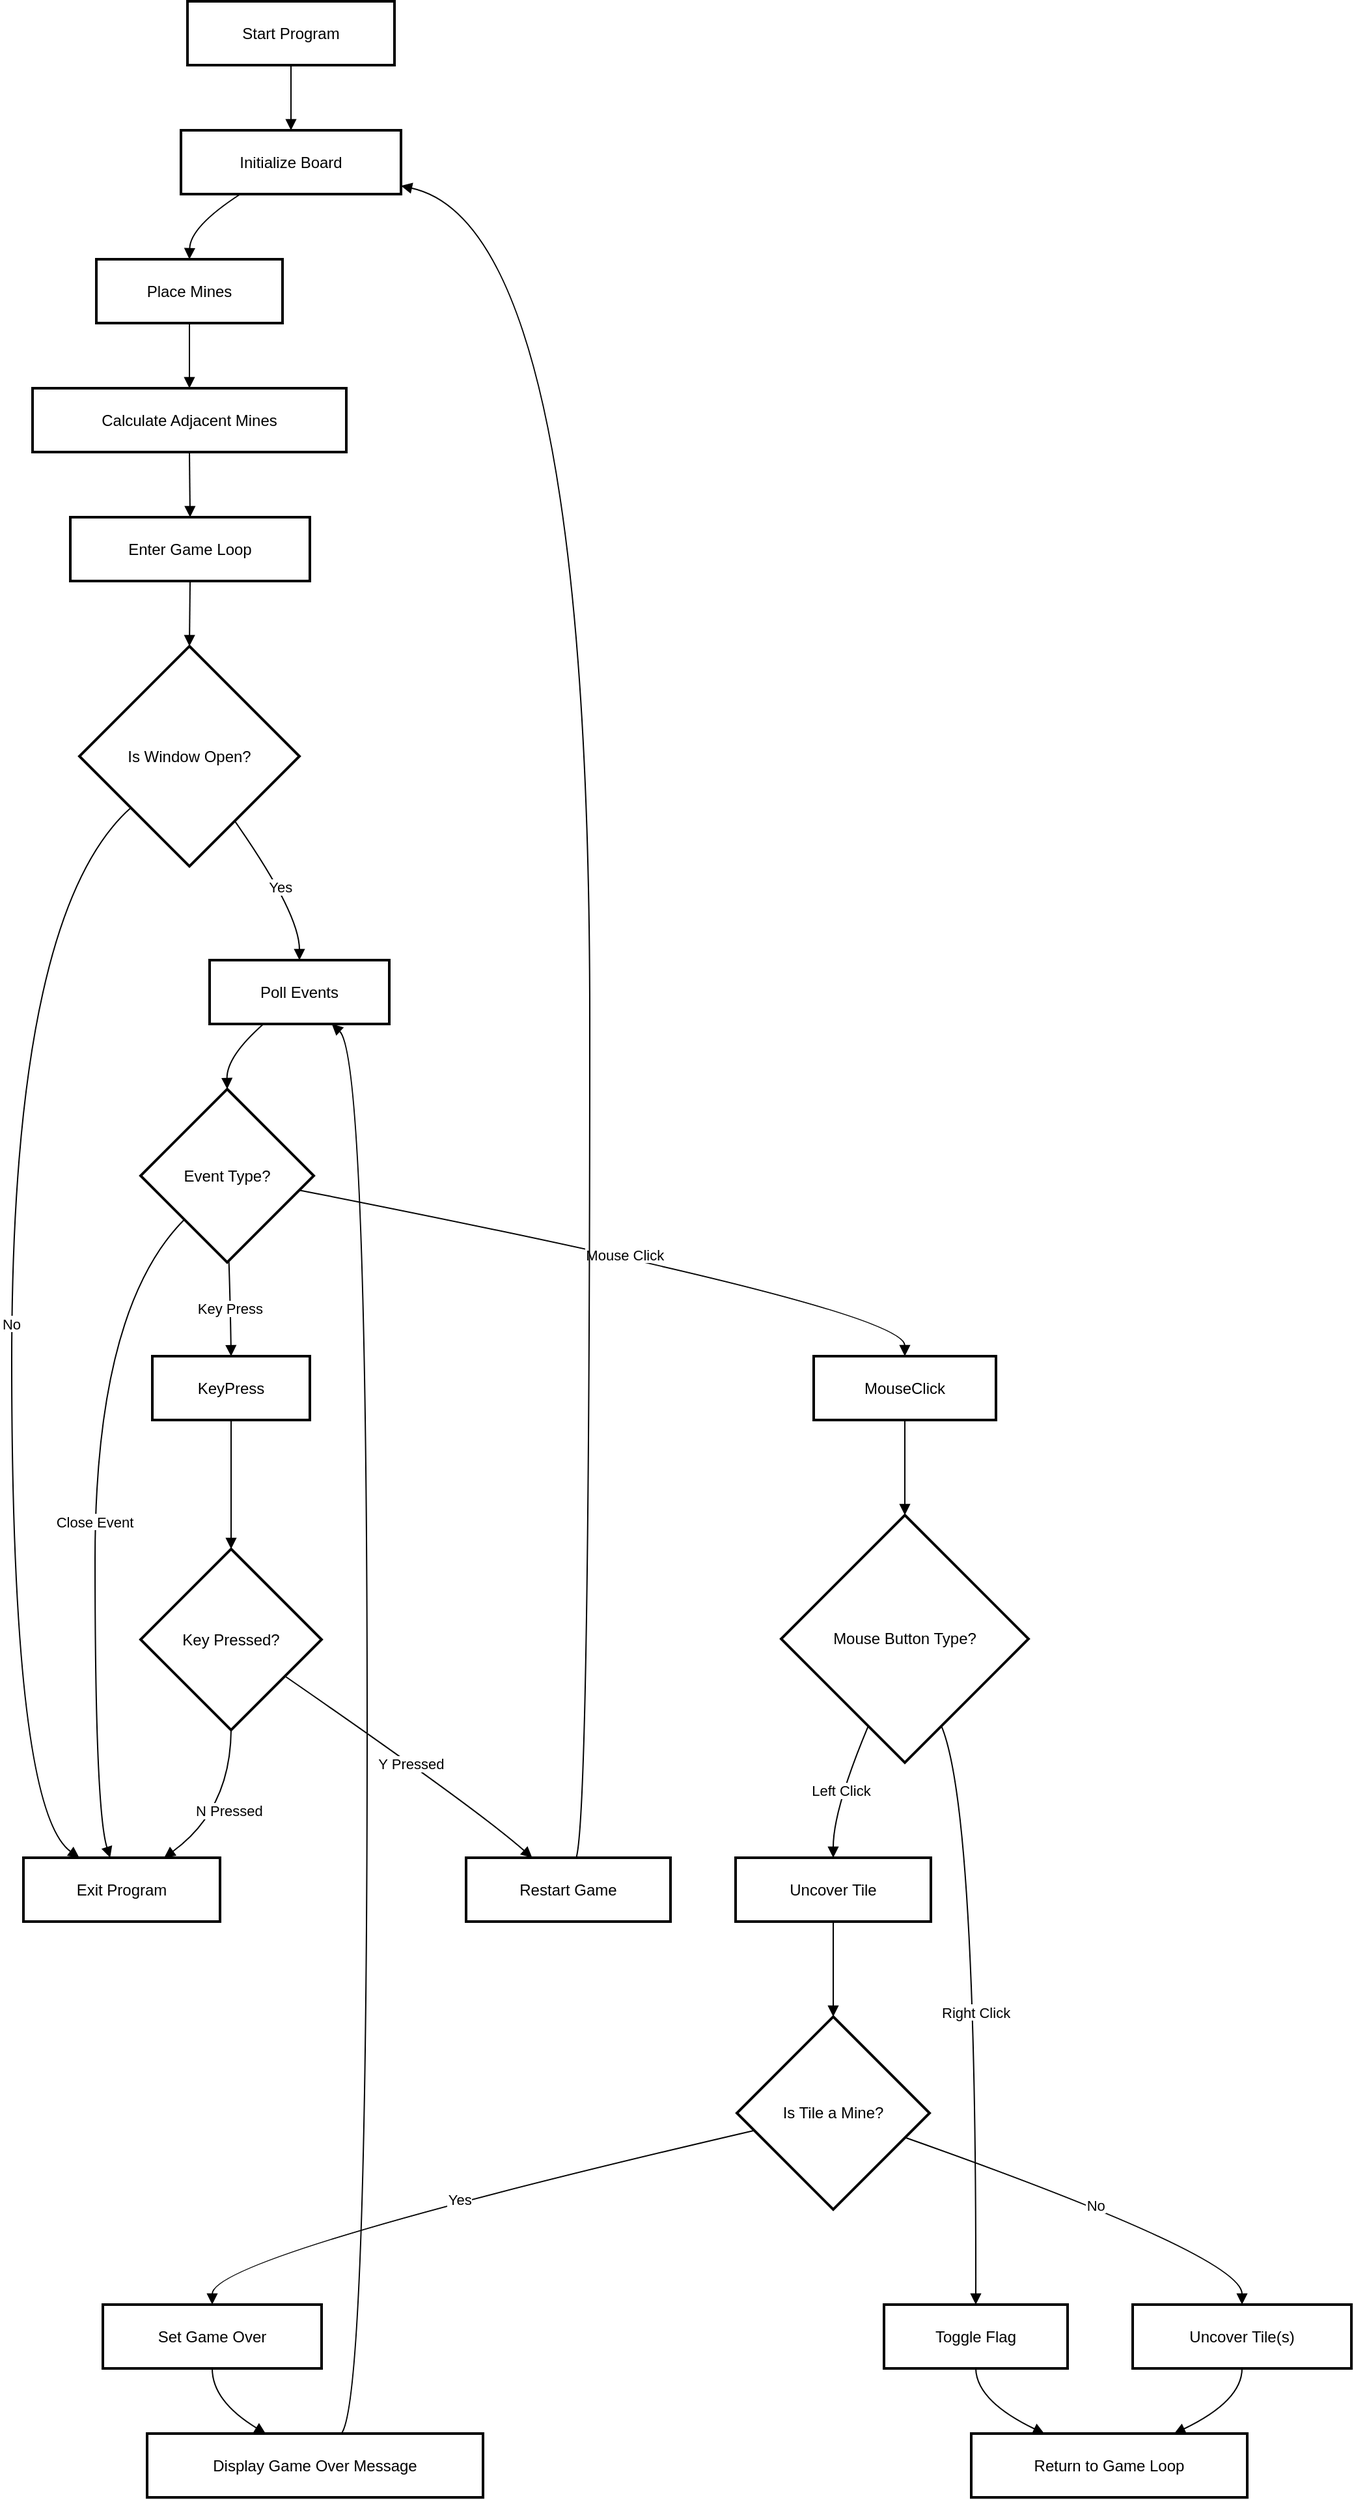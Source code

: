 <mxfile version="24.8.6">
  <diagram name="Page-1" id="L9ll3vKJpi7Wh85XUpI4">
    <mxGraphModel dx="2022" dy="1089" grid="1" gridSize="10" guides="1" tooltips="1" connect="1" arrows="1" fold="1" page="1" pageScale="1" pageWidth="850" pageHeight="1100" math="0" shadow="0">
      <root>
        <mxCell id="0" />
        <mxCell id="1" parent="0" />
        <mxCell id="QXE9mCimsEVIW5E-7dzx-143" value="Start Program" style="whiteSpace=wrap;strokeWidth=2;" vertex="1" parent="1">
          <mxGeometry x="155" y="200" width="159" height="49" as="geometry" />
        </mxCell>
        <mxCell id="QXE9mCimsEVIW5E-7dzx-144" value="Initialize Board" style="whiteSpace=wrap;strokeWidth=2;" vertex="1" parent="1">
          <mxGeometry x="150" y="299" width="169" height="49" as="geometry" />
        </mxCell>
        <mxCell id="QXE9mCimsEVIW5E-7dzx-145" value="Place Mines" style="whiteSpace=wrap;strokeWidth=2;" vertex="1" parent="1">
          <mxGeometry x="85" y="398" width="143" height="49" as="geometry" />
        </mxCell>
        <mxCell id="QXE9mCimsEVIW5E-7dzx-146" value="Calculate Adjacent Mines" style="whiteSpace=wrap;strokeWidth=2;" vertex="1" parent="1">
          <mxGeometry x="36" y="497" width="241" height="49" as="geometry" />
        </mxCell>
        <mxCell id="QXE9mCimsEVIW5E-7dzx-147" value="Enter Game Loop" style="whiteSpace=wrap;strokeWidth=2;" vertex="1" parent="1">
          <mxGeometry x="65" y="596" width="184" height="49" as="geometry" />
        </mxCell>
        <mxCell id="QXE9mCimsEVIW5E-7dzx-148" value="Is Window Open?" style="rhombus;strokeWidth=2;whiteSpace=wrap;" vertex="1" parent="1">
          <mxGeometry x="72" y="695" width="169" height="169" as="geometry" />
        </mxCell>
        <mxCell id="QXE9mCimsEVIW5E-7dzx-149" value="Exit Program" style="whiteSpace=wrap;strokeWidth=2;" vertex="1" parent="1">
          <mxGeometry x="29" y="1625" width="151" height="49" as="geometry" />
        </mxCell>
        <mxCell id="QXE9mCimsEVIW5E-7dzx-150" value="Poll Events" style="whiteSpace=wrap;strokeWidth=2;" vertex="1" parent="1">
          <mxGeometry x="172" y="936" width="138" height="49" as="geometry" />
        </mxCell>
        <mxCell id="QXE9mCimsEVIW5E-7dzx-151" value="Event Type?" style="rhombus;strokeWidth=2;whiteSpace=wrap;" vertex="1" parent="1">
          <mxGeometry x="119" y="1035" width="133" height="133" as="geometry" />
        </mxCell>
        <mxCell id="QXE9mCimsEVIW5E-7dzx-152" value="MouseClick" style="whiteSpace=wrap;strokeWidth=2;" vertex="1" parent="1">
          <mxGeometry x="636" y="1240" width="140" height="49" as="geometry" />
        </mxCell>
        <mxCell id="QXE9mCimsEVIW5E-7dzx-153" value="KeyPress" style="whiteSpace=wrap;strokeWidth=2;" vertex="1" parent="1">
          <mxGeometry x="128" y="1240" width="121" height="49" as="geometry" />
        </mxCell>
        <mxCell id="QXE9mCimsEVIW5E-7dzx-154" value="Mouse Button Type?" style="rhombus;strokeWidth=2;whiteSpace=wrap;" vertex="1" parent="1">
          <mxGeometry x="611" y="1362" width="190" height="190" as="geometry" />
        </mxCell>
        <mxCell id="QXE9mCimsEVIW5E-7dzx-155" value="Uncover Tile" style="whiteSpace=wrap;strokeWidth=2;" vertex="1" parent="1">
          <mxGeometry x="576" y="1625" width="150" height="49" as="geometry" />
        </mxCell>
        <mxCell id="QXE9mCimsEVIW5E-7dzx-156" value="Toggle Flag" style="whiteSpace=wrap;strokeWidth=2;" vertex="1" parent="1">
          <mxGeometry x="690" y="1968" width="141" height="49" as="geometry" />
        </mxCell>
        <mxCell id="QXE9mCimsEVIW5E-7dzx-157" value="Is Tile a Mine?" style="rhombus;strokeWidth=2;whiteSpace=wrap;" vertex="1" parent="1">
          <mxGeometry x="577" y="1747" width="148" height="148" as="geometry" />
        </mxCell>
        <mxCell id="QXE9mCimsEVIW5E-7dzx-158" value="Set Game Over" style="whiteSpace=wrap;strokeWidth=2;" vertex="1" parent="1">
          <mxGeometry x="90" y="1968" width="168" height="49" as="geometry" />
        </mxCell>
        <mxCell id="QXE9mCimsEVIW5E-7dzx-159" value="Uncover Tile(s)" style="whiteSpace=wrap;strokeWidth=2;" vertex="1" parent="1">
          <mxGeometry x="881" y="1968" width="168" height="49" as="geometry" />
        </mxCell>
        <mxCell id="QXE9mCimsEVIW5E-7dzx-160" value="Return to Game Loop" style="whiteSpace=wrap;strokeWidth=2;" vertex="1" parent="1">
          <mxGeometry x="757" y="2067" width="212" height="49" as="geometry" />
        </mxCell>
        <mxCell id="QXE9mCimsEVIW5E-7dzx-161" value="Key Pressed?" style="rhombus;strokeWidth=2;whiteSpace=wrap;" vertex="1" parent="1">
          <mxGeometry x="119" y="1388" width="139" height="139" as="geometry" />
        </mxCell>
        <mxCell id="QXE9mCimsEVIW5E-7dzx-162" value="Restart Game" style="whiteSpace=wrap;strokeWidth=2;" vertex="1" parent="1">
          <mxGeometry x="369" y="1625" width="157" height="49" as="geometry" />
        </mxCell>
        <mxCell id="QXE9mCimsEVIW5E-7dzx-163" value="Display Game Over Message" style="whiteSpace=wrap;strokeWidth=2;" vertex="1" parent="1">
          <mxGeometry x="124" y="2067" width="258" height="49" as="geometry" />
        </mxCell>
        <mxCell id="QXE9mCimsEVIW5E-7dzx-164" value="" style="curved=1;startArrow=none;endArrow=block;exitX=0.5;exitY=1;entryX=0.5;entryY=0;rounded=0;" edge="1" parent="1" source="QXE9mCimsEVIW5E-7dzx-143" target="QXE9mCimsEVIW5E-7dzx-144">
          <mxGeometry relative="1" as="geometry">
            <Array as="points" />
          </mxGeometry>
        </mxCell>
        <mxCell id="QXE9mCimsEVIW5E-7dzx-165" value="" style="curved=1;startArrow=none;endArrow=block;exitX=0.27;exitY=1;entryX=0.5;entryY=0;rounded=0;" edge="1" parent="1" source="QXE9mCimsEVIW5E-7dzx-144" target="QXE9mCimsEVIW5E-7dzx-145">
          <mxGeometry relative="1" as="geometry">
            <Array as="points">
              <mxPoint x="157" y="373" />
            </Array>
          </mxGeometry>
        </mxCell>
        <mxCell id="QXE9mCimsEVIW5E-7dzx-166" value="" style="curved=1;startArrow=none;endArrow=block;exitX=0.5;exitY=0.99;entryX=0.5;entryY=-0.01;rounded=0;" edge="1" parent="1" source="QXE9mCimsEVIW5E-7dzx-145" target="QXE9mCimsEVIW5E-7dzx-146">
          <mxGeometry relative="1" as="geometry">
            <Array as="points" />
          </mxGeometry>
        </mxCell>
        <mxCell id="QXE9mCimsEVIW5E-7dzx-167" value="" style="curved=1;startArrow=none;endArrow=block;exitX=0.5;exitY=0.99;entryX=0.5;entryY=-0.01;rounded=0;" edge="1" parent="1" source="QXE9mCimsEVIW5E-7dzx-146" target="QXE9mCimsEVIW5E-7dzx-147">
          <mxGeometry relative="1" as="geometry">
            <Array as="points" />
          </mxGeometry>
        </mxCell>
        <mxCell id="QXE9mCimsEVIW5E-7dzx-168" value="" style="curved=1;startArrow=none;endArrow=block;exitX=0.5;exitY=0.99;entryX=0.5;entryY=0;rounded=0;" edge="1" parent="1" source="QXE9mCimsEVIW5E-7dzx-147" target="QXE9mCimsEVIW5E-7dzx-148">
          <mxGeometry relative="1" as="geometry">
            <Array as="points" />
          </mxGeometry>
        </mxCell>
        <mxCell id="QXE9mCimsEVIW5E-7dzx-169" value="No" style="curved=1;startArrow=none;endArrow=block;exitX=0;exitY=0.94;entryX=0.28;entryY=-0.01;rounded=0;" edge="1" parent="1" source="QXE9mCimsEVIW5E-7dzx-148" target="QXE9mCimsEVIW5E-7dzx-149">
          <mxGeometry relative="1" as="geometry">
            <Array as="points">
              <mxPoint x="20" y="900" />
              <mxPoint x="20" y="1588" />
            </Array>
          </mxGeometry>
        </mxCell>
        <mxCell id="QXE9mCimsEVIW5E-7dzx-170" value="Yes" style="curved=1;startArrow=none;endArrow=block;exitX=0.85;exitY=1;entryX=0.5;entryY=0;rounded=0;" edge="1" parent="1" source="QXE9mCimsEVIW5E-7dzx-148" target="QXE9mCimsEVIW5E-7dzx-150">
          <mxGeometry relative="1" as="geometry">
            <Array as="points">
              <mxPoint x="241" y="900" />
            </Array>
          </mxGeometry>
        </mxCell>
        <mxCell id="QXE9mCimsEVIW5E-7dzx-171" value="" style="curved=1;startArrow=none;endArrow=block;exitX=0.3;exitY=1;entryX=0.5;entryY=0;rounded=0;" edge="1" parent="1" source="QXE9mCimsEVIW5E-7dzx-150" target="QXE9mCimsEVIW5E-7dzx-151">
          <mxGeometry relative="1" as="geometry">
            <Array as="points">
              <mxPoint x="185" y="1010" />
            </Array>
          </mxGeometry>
        </mxCell>
        <mxCell id="QXE9mCimsEVIW5E-7dzx-172" value="Close Event" style="curved=1;startArrow=none;endArrow=block;exitX=0.01;exitY=1;entryX=0.44;entryY=-0.01;rounded=0;" edge="1" parent="1" source="QXE9mCimsEVIW5E-7dzx-151" target="QXE9mCimsEVIW5E-7dzx-149">
          <mxGeometry relative="1" as="geometry">
            <Array as="points">
              <mxPoint x="84" y="1204" />
              <mxPoint x="84" y="1588" />
            </Array>
          </mxGeometry>
        </mxCell>
        <mxCell id="QXE9mCimsEVIW5E-7dzx-173" value="Mouse Click" style="curved=1;startArrow=none;endArrow=block;exitX=1;exitY=0.6;entryX=0.5;entryY=0.01;rounded=0;" edge="1" parent="1" source="QXE9mCimsEVIW5E-7dzx-151" target="QXE9mCimsEVIW5E-7dzx-152">
          <mxGeometry relative="1" as="geometry">
            <Array as="points">
              <mxPoint x="706" y="1204" />
            </Array>
          </mxGeometry>
        </mxCell>
        <mxCell id="QXE9mCimsEVIW5E-7dzx-174" value="Key Press" style="curved=1;startArrow=none;endArrow=block;exitX=0.51;exitY=1;entryX=0.5;entryY=0.01;rounded=0;" edge="1" parent="1" source="QXE9mCimsEVIW5E-7dzx-151" target="QXE9mCimsEVIW5E-7dzx-153">
          <mxGeometry relative="1" as="geometry">
            <Array as="points">
              <mxPoint x="188" y="1204" />
            </Array>
          </mxGeometry>
        </mxCell>
        <mxCell id="QXE9mCimsEVIW5E-7dzx-175" value="" style="curved=1;startArrow=none;endArrow=block;exitX=0.5;exitY=1.01;entryX=0.5;entryY=0;rounded=0;" edge="1" parent="1" source="QXE9mCimsEVIW5E-7dzx-152" target="QXE9mCimsEVIW5E-7dzx-154">
          <mxGeometry relative="1" as="geometry">
            <Array as="points" />
          </mxGeometry>
        </mxCell>
        <mxCell id="QXE9mCimsEVIW5E-7dzx-176" value="Left Click" style="curved=1;startArrow=none;endArrow=block;exitX=0.29;exitY=1;entryX=0.5;entryY=-0.01;rounded=0;" edge="1" parent="1" source="QXE9mCimsEVIW5E-7dzx-154" target="QXE9mCimsEVIW5E-7dzx-155">
          <mxGeometry relative="1" as="geometry">
            <Array as="points">
              <mxPoint x="651" y="1588" />
            </Array>
          </mxGeometry>
        </mxCell>
        <mxCell id="QXE9mCimsEVIW5E-7dzx-177" value="Right Click" style="curved=1;startArrow=none;endArrow=block;exitX=0.71;exitY=1;entryX=0.5;entryY=0;rounded=0;" edge="1" parent="1" source="QXE9mCimsEVIW5E-7dzx-154" target="QXE9mCimsEVIW5E-7dzx-156">
          <mxGeometry relative="1" as="geometry">
            <Array as="points">
              <mxPoint x="761" y="1588" />
            </Array>
          </mxGeometry>
        </mxCell>
        <mxCell id="QXE9mCimsEVIW5E-7dzx-178" value="" style="curved=1;startArrow=none;endArrow=block;exitX=0.5;exitY=0.99;entryX=0.5;entryY=0;rounded=0;" edge="1" parent="1" source="QXE9mCimsEVIW5E-7dzx-155" target="QXE9mCimsEVIW5E-7dzx-157">
          <mxGeometry relative="1" as="geometry">
            <Array as="points" />
          </mxGeometry>
        </mxCell>
        <mxCell id="QXE9mCimsEVIW5E-7dzx-179" value="Yes" style="curved=1;startArrow=none;endArrow=block;exitX=0;exitY=0.61;entryX=0.5;entryY=0;rounded=0;" edge="1" parent="1" source="QXE9mCimsEVIW5E-7dzx-157" target="QXE9mCimsEVIW5E-7dzx-158">
          <mxGeometry relative="1" as="geometry">
            <Array as="points">
              <mxPoint x="174" y="1931" />
            </Array>
          </mxGeometry>
        </mxCell>
        <mxCell id="QXE9mCimsEVIW5E-7dzx-180" value="No" style="curved=1;startArrow=none;endArrow=block;exitX=1;exitY=0.67;entryX=0.5;entryY=0;rounded=0;" edge="1" parent="1" source="QXE9mCimsEVIW5E-7dzx-157" target="QXE9mCimsEVIW5E-7dzx-159">
          <mxGeometry relative="1" as="geometry">
            <Array as="points">
              <mxPoint x="965" y="1931" />
            </Array>
          </mxGeometry>
        </mxCell>
        <mxCell id="QXE9mCimsEVIW5E-7dzx-181" value="" style="curved=1;startArrow=none;endArrow=block;exitX=0.5;exitY=0.99;entryX=0.26;entryY=-0.01;rounded=0;" edge="1" parent="1" source="QXE9mCimsEVIW5E-7dzx-156" target="QXE9mCimsEVIW5E-7dzx-160">
          <mxGeometry relative="1" as="geometry">
            <Array as="points">
              <mxPoint x="761" y="2042" />
            </Array>
          </mxGeometry>
        </mxCell>
        <mxCell id="QXE9mCimsEVIW5E-7dzx-182" value="" style="curved=1;startArrow=none;endArrow=block;exitX=0.5;exitY=0.99;entryX=0.74;entryY=-0.01;rounded=0;" edge="1" parent="1" source="QXE9mCimsEVIW5E-7dzx-159" target="QXE9mCimsEVIW5E-7dzx-160">
          <mxGeometry relative="1" as="geometry">
            <Array as="points">
              <mxPoint x="965" y="2042" />
            </Array>
          </mxGeometry>
        </mxCell>
        <mxCell id="QXE9mCimsEVIW5E-7dzx-183" value="" style="curved=1;startArrow=none;endArrow=block;exitX=0.5;exitY=1.01;entryX=0.5;entryY=0;rounded=0;" edge="1" parent="1" source="QXE9mCimsEVIW5E-7dzx-153" target="QXE9mCimsEVIW5E-7dzx-161">
          <mxGeometry relative="1" as="geometry">
            <Array as="points" />
          </mxGeometry>
        </mxCell>
        <mxCell id="QXE9mCimsEVIW5E-7dzx-184" value="Y Pressed" style="curved=1;startArrow=none;endArrow=block;exitX=1;exitY=0.84;entryX=0.32;entryY=-0.01;rounded=0;" edge="1" parent="1" source="QXE9mCimsEVIW5E-7dzx-161" target="QXE9mCimsEVIW5E-7dzx-162">
          <mxGeometry relative="1" as="geometry">
            <Array as="points">
              <mxPoint x="378" y="1588" />
            </Array>
          </mxGeometry>
        </mxCell>
        <mxCell id="QXE9mCimsEVIW5E-7dzx-185" value="N Pressed" style="curved=1;startArrow=none;endArrow=block;exitX=0.5;exitY=1;entryX=0.72;entryY=-0.01;rounded=0;" edge="1" parent="1" source="QXE9mCimsEVIW5E-7dzx-161" target="QXE9mCimsEVIW5E-7dzx-149">
          <mxGeometry relative="1" as="geometry">
            <Array as="points">
              <mxPoint x="188" y="1588" />
            </Array>
          </mxGeometry>
        </mxCell>
        <mxCell id="QXE9mCimsEVIW5E-7dzx-186" value="" style="curved=1;startArrow=none;endArrow=block;exitX=0.54;exitY=-0.01;entryX=1;entryY=0.87;rounded=0;" edge="1" parent="1" source="QXE9mCimsEVIW5E-7dzx-162" target="QXE9mCimsEVIW5E-7dzx-144">
          <mxGeometry relative="1" as="geometry">
            <Array as="points">
              <mxPoint x="464" y="1588" />
              <mxPoint x="464" y="373" />
            </Array>
          </mxGeometry>
        </mxCell>
        <mxCell id="QXE9mCimsEVIW5E-7dzx-187" value="" style="curved=1;startArrow=none;endArrow=block;exitX=0.5;exitY=0.99;entryX=0.35;entryY=-0.01;rounded=0;" edge="1" parent="1" source="QXE9mCimsEVIW5E-7dzx-158" target="QXE9mCimsEVIW5E-7dzx-163">
          <mxGeometry relative="1" as="geometry">
            <Array as="points">
              <mxPoint x="174" y="2042" />
            </Array>
          </mxGeometry>
        </mxCell>
        <mxCell id="QXE9mCimsEVIW5E-7dzx-188" value="" style="curved=1;startArrow=none;endArrow=block;exitX=0.58;exitY=-0.01;entryX=0.68;entryY=1;rounded=0;" edge="1" parent="1" source="QXE9mCimsEVIW5E-7dzx-163" target="QXE9mCimsEVIW5E-7dzx-150">
          <mxGeometry relative="1" as="geometry">
            <Array as="points">
              <mxPoint x="293" y="2042" />
              <mxPoint x="293" y="1010" />
            </Array>
          </mxGeometry>
        </mxCell>
      </root>
    </mxGraphModel>
  </diagram>
</mxfile>
